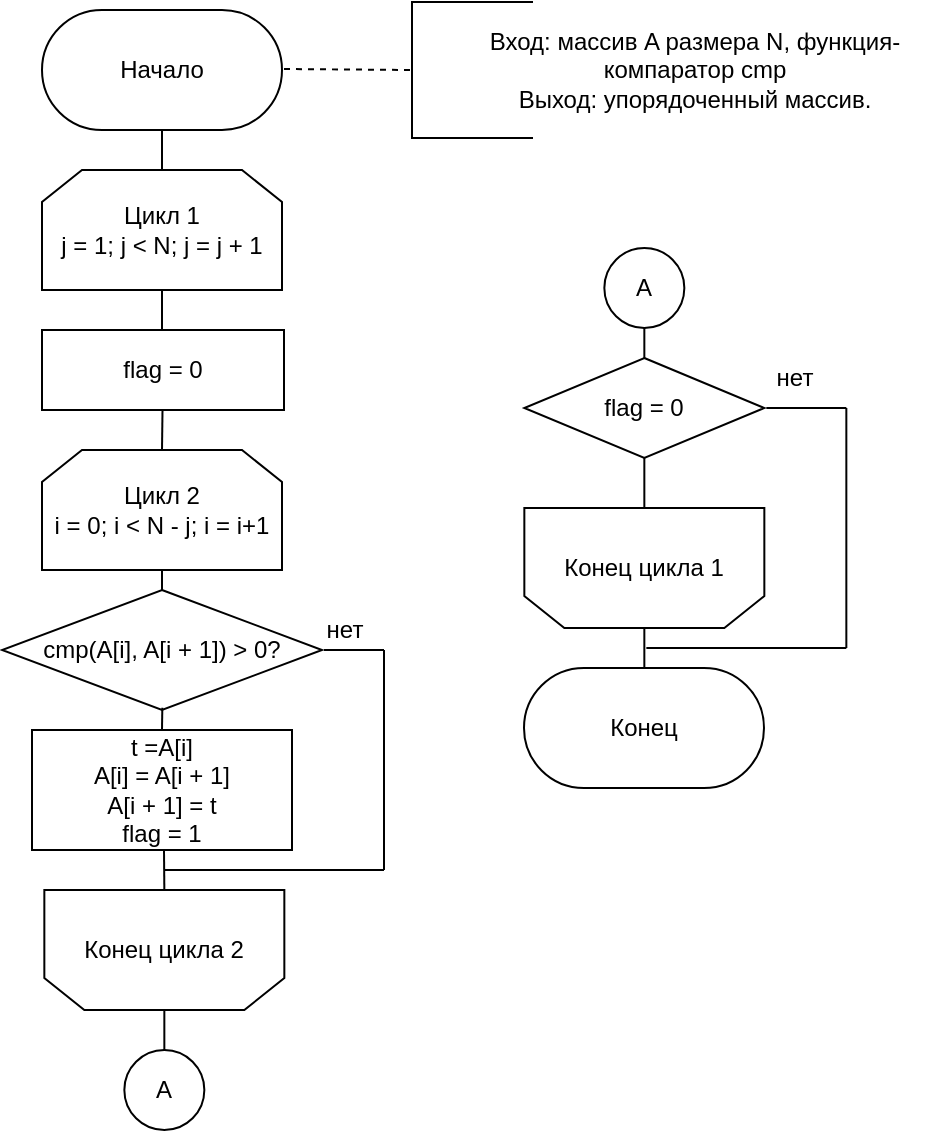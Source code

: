 <mxfile version="15.2.7" type="device"><diagram id="PKrw68s-FcHz-RrZCr9i" name="Page-1"><mxGraphModel dx="1048" dy="641" grid="1" gridSize="10" guides="1" tooltips="1" connect="1" arrows="1" fold="1" page="1" pageScale="1" pageWidth="827" pageHeight="1169" math="0" shadow="0"><root><mxCell id="0"/><mxCell id="1" parent="0"/><mxCell id="Gvd8Ezxa3fLg7O33Pl0G-1" value="Начало" style="rounded=1;whiteSpace=wrap;html=1;arcSize=50;" parent="1" vertex="1"><mxGeometry x="319" y="330" width="120" height="60" as="geometry"/></mxCell><mxCell id="Gvd8Ezxa3fLg7O33Pl0G-6" value="Вход: массив A размера N, функция-компаратор cmp&lt;br&gt;Выход: упорядоченный массив." style="text;html=1;strokeColor=none;fillColor=none;align=center;verticalAlign=middle;whiteSpace=wrap;rounded=0;" parent="1" vertex="1"><mxGeometry x="520" y="340" width="250.5" height="40" as="geometry"/></mxCell><mxCell id="Gvd8Ezxa3fLg7O33Pl0G-21" value="Цикл 1&lt;br&gt;j = 1; j &amp;lt; N; j = j + 1" style="shape=loopLimit;whiteSpace=wrap;html=1;" parent="1" vertex="1"><mxGeometry x="319" y="410" width="120" height="60" as="geometry"/></mxCell><mxCell id="Gvd8Ezxa3fLg7O33Pl0G-23" value="Цикл 2&lt;br&gt;i = 0; i &amp;lt; N - j; i = i+1" style="shape=loopLimit;whiteSpace=wrap;html=1;" parent="1" vertex="1"><mxGeometry x="319" y="550" width="120" height="60" as="geometry"/></mxCell><mxCell id="Gvd8Ezxa3fLg7O33Pl0G-24" value="" style="endArrow=none;html=1;" parent="1" edge="1"><mxGeometry width="50" height="50" relative="1" as="geometry"><mxPoint x="379" y="470" as="sourcePoint"/><mxPoint x="379" y="490" as="targetPoint"/></mxGeometry></mxCell><mxCell id="Gvd8Ezxa3fLg7O33Pl0G-34" value="" style="endArrow=none;html=1;" parent="1" edge="1"><mxGeometry width="50" height="50" relative="1" as="geometry"><mxPoint x="379" y="800" as="sourcePoint"/><mxPoint x="379" y="830" as="targetPoint"/></mxGeometry></mxCell><mxCell id="0_4maYhnPL10zYVSgDUe-3" value="" style="endArrow=none;html=1;entryX=0.5;entryY=1;entryDx=0;entryDy=0;exitX=0.5;exitY=0;exitDx=0;exitDy=0;" parent="1" source="Gvd8Ezxa3fLg7O33Pl0G-21" target="Gvd8Ezxa3fLg7O33Pl0G-1" edge="1"><mxGeometry width="50" height="50" relative="1" as="geometry"><mxPoint x="500" y="390" as="sourcePoint"/><mxPoint x="379" y="395" as="targetPoint"/></mxGeometry></mxCell><mxCell id="7Xwj2gsnW8v6YeENi7_U-1" value="Конец цикла 2" style="shape=loopLimit;whiteSpace=wrap;html=1;direction=west;" parent="1" vertex="1"><mxGeometry x="320.17" y="770" width="120" height="60" as="geometry"/></mxCell><mxCell id="7Xwj2gsnW8v6YeENi7_U-6" value="" style="shape=partialRectangle;whiteSpace=wrap;html=1;bottom=1;right=1;left=1;top=0;fillColor=none;routingCenterX=-0.5;rotation=90;" parent="1" vertex="1"><mxGeometry x="500" y="330" width="68" height="60" as="geometry"/></mxCell><mxCell id="7Xwj2gsnW8v6YeENi7_U-9" value="" style="endArrow=none;dashed=1;html=1;entryX=0.5;entryY=1;entryDx=0;entryDy=0;" parent="1" target="7Xwj2gsnW8v6YeENi7_U-6" edge="1"><mxGeometry width="50" height="50" relative="1" as="geometry"><mxPoint x="440" y="359.5" as="sourcePoint"/><mxPoint x="480" y="360" as="targetPoint"/></mxGeometry></mxCell><mxCell id="9delEhP6rtj-FSDuxbmw-2" value="сmp(A[i], A[i + 1]) &amp;gt; 0?" style="rhombus;whiteSpace=wrap;html=1;" parent="1" vertex="1"><mxGeometry x="299" y="620" width="160" height="60" as="geometry"/></mxCell><mxCell id="9delEhP6rtj-FSDuxbmw-3" value="&lt;div&gt;t =A[i]&lt;/div&gt;&lt;div&gt;A[i] = A[i + 1]&lt;/div&gt;&lt;div&gt;A[i + 1] = t&lt;br&gt;&lt;/div&gt;&lt;div&gt;flag = 1&lt;/div&gt;" style="rounded=0;whiteSpace=wrap;html=1;" parent="1" vertex="1"><mxGeometry x="314" y="690" width="130" height="60" as="geometry"/></mxCell><mxCell id="3LmspF7h4GIca9VuLEeH-1" value="flag = 0" style="rounded=0;whiteSpace=wrap;html=1;" parent="1" vertex="1"><mxGeometry x="319" y="490" width="121" height="40" as="geometry"/></mxCell><mxCell id="3LmspF7h4GIca9VuLEeH-30" value="" style="endArrow=none;html=1;entryX=0.5;entryY=0;entryDx=0;entryDy=0;exitX=0.5;exitY=0;exitDx=0;exitDy=0;" parent="1" target="7Xwj2gsnW8v6YeENi7_U-1" edge="1"><mxGeometry width="50" height="50" relative="1" as="geometry"><mxPoint x="380.17" y="850" as="sourcePoint"/><mxPoint x="449.17" y="820" as="targetPoint"/></mxGeometry></mxCell><mxCell id="3LmspF7h4GIca9VuLEeH-39" value="" style="endArrow=none;html=1;exitX=0.5;exitY=0;exitDx=0;exitDy=0;entryX=0.5;entryY=1;entryDx=0;entryDy=0;" parent="1" source="9delEhP6rtj-FSDuxbmw-2" target="Gvd8Ezxa3fLg7O33Pl0G-23" edge="1"><mxGeometry width="50" height="50" relative="1" as="geometry"><mxPoint x="340" y="620" as="sourcePoint"/><mxPoint x="390" y="570" as="targetPoint"/></mxGeometry></mxCell><mxCell id="3LmspF7h4GIca9VuLEeH-41" value="" style="endArrow=none;html=1;entryX=0.5;entryY=1;entryDx=0;entryDy=0;" parent="1" target="7Xwj2gsnW8v6YeENi7_U-1" edge="1"><mxGeometry width="50" height="50" relative="1" as="geometry"><mxPoint x="380" y="750" as="sourcePoint"/><mxPoint x="410" y="690" as="targetPoint"/></mxGeometry></mxCell><mxCell id="3LmspF7h4GIca9VuLEeH-42" value="" style="endArrow=none;html=1;entryX=0.5;entryY=0;entryDx=0;entryDy=0;" parent="1" source="3LmspF7h4GIca9VuLEeH-1" target="Gvd8Ezxa3fLg7O33Pl0G-23" edge="1"><mxGeometry width="50" height="50" relative="1" as="geometry"><mxPoint x="360" y="650" as="sourcePoint"/><mxPoint x="410" y="600" as="targetPoint"/></mxGeometry></mxCell><mxCell id="yK9RCgdiWWQEIuw8GYQG-1" value="" style="endArrow=none;html=1;entryX=0.501;entryY=0.981;entryDx=0;entryDy=0;entryPerimeter=0;exitX=0.5;exitY=0;exitDx=0;exitDy=0;" edge="1" parent="1" source="9delEhP6rtj-FSDuxbmw-3" target="9delEhP6rtj-FSDuxbmw-2"><mxGeometry width="50" height="50" relative="1" as="geometry"><mxPoint x="381" y="690" as="sourcePoint"/><mxPoint x="430" y="720" as="targetPoint"/></mxGeometry></mxCell><mxCell id="yK9RCgdiWWQEIuw8GYQG-2" value="" style="endArrow=none;html=1;" edge="1" parent="1"><mxGeometry width="50" height="50" relative="1" as="geometry"><mxPoint x="490" y="650" as="sourcePoint"/><mxPoint x="460" y="650" as="targetPoint"/></mxGeometry></mxCell><mxCell id="yK9RCgdiWWQEIuw8GYQG-3" value="" style="endArrow=none;html=1;" edge="1" parent="1"><mxGeometry width="50" height="50" relative="1" as="geometry"><mxPoint x="490" y="760" as="sourcePoint"/><mxPoint x="490" y="650" as="targetPoint"/></mxGeometry></mxCell><mxCell id="yK9RCgdiWWQEIuw8GYQG-4" value="" style="endArrow=none;html=1;" edge="1" parent="1"><mxGeometry width="50" height="50" relative="1" as="geometry"><mxPoint x="380" y="760" as="sourcePoint"/><mxPoint x="490" y="760" as="targetPoint"/></mxGeometry></mxCell><mxCell id="yK9RCgdiWWQEIuw8GYQG-5" value="нет" style="text;html=1;align=center;verticalAlign=middle;resizable=0;points=[];autosize=1;strokeColor=none;fillColor=none;" vertex="1" parent="1"><mxGeometry x="455" y="630" width="30" height="20" as="geometry"/></mxCell><mxCell id="yK9RCgdiWWQEIuw8GYQG-6" value="Конец цикла 1" style="shape=loopLimit;whiteSpace=wrap;html=1;direction=west;" vertex="1" parent="1"><mxGeometry x="560.17" y="579" width="120" height="60" as="geometry"/></mxCell><mxCell id="yK9RCgdiWWQEIuw8GYQG-7" value="" style="endArrow=none;html=1;entryX=0.5;entryY=0;entryDx=0;entryDy=0;exitX=0.5;exitY=0;exitDx=0;exitDy=0;" edge="1" parent="1" target="yK9RCgdiWWQEIuw8GYQG-6"><mxGeometry width="50" height="50" relative="1" as="geometry"><mxPoint x="620.17" y="678" as="sourcePoint"/><mxPoint x="621.67" y="803" as="targetPoint"/></mxGeometry></mxCell><mxCell id="yK9RCgdiWWQEIuw8GYQG-8" value="Конец" style="rounded=1;whiteSpace=wrap;html=1;arcSize=50;" vertex="1" parent="1"><mxGeometry x="560" y="659" width="120" height="60" as="geometry"/></mxCell><mxCell id="yK9RCgdiWWQEIuw8GYQG-9" value="flag = 0" style="rhombus;whiteSpace=wrap;html=1;" vertex="1" parent="1"><mxGeometry x="560.17" y="504" width="120" height="50" as="geometry"/></mxCell><mxCell id="yK9RCgdiWWQEIuw8GYQG-10" value="" style="endArrow=none;html=1;" edge="1" parent="1"><mxGeometry width="50" height="50" relative="1" as="geometry"><mxPoint x="721.17" y="529" as="sourcePoint"/><mxPoint x="721.17" y="649" as="targetPoint"/></mxGeometry></mxCell><mxCell id="yK9RCgdiWWQEIuw8GYQG-12" value="" style="endArrow=none;html=1;" edge="1" parent="1"><mxGeometry width="50" height="50" relative="1" as="geometry"><mxPoint x="721.17" y="649" as="sourcePoint"/><mxPoint x="621.17" y="649" as="targetPoint"/></mxGeometry></mxCell><mxCell id="yK9RCgdiWWQEIuw8GYQG-14" value="" style="endArrow=none;html=1;" edge="1" parent="1"><mxGeometry width="50" height="50" relative="1" as="geometry"><mxPoint x="681.17" y="529" as="sourcePoint"/><mxPoint x="721.17" y="529" as="targetPoint"/></mxGeometry></mxCell><mxCell id="yK9RCgdiWWQEIuw8GYQG-15" value="" style="endArrow=none;html=1;entryX=0.5;entryY=1;entryDx=0;entryDy=0;" edge="1" parent="1" source="yK9RCgdiWWQEIuw8GYQG-6" target="yK9RCgdiWWQEIuw8GYQG-9"><mxGeometry width="50" height="50" relative="1" as="geometry"><mxPoint x="571.17" y="609" as="sourcePoint"/><mxPoint x="621.17" y="559" as="targetPoint"/></mxGeometry></mxCell><mxCell id="yK9RCgdiWWQEIuw8GYQG-16" value="A" style="ellipse;whiteSpace=wrap;html=1;aspect=fixed;" vertex="1" parent="1"><mxGeometry x="360.17" y="850" width="40" height="40" as="geometry"/></mxCell><mxCell id="yK9RCgdiWWQEIuw8GYQG-17" value="A" style="ellipse;whiteSpace=wrap;html=1;aspect=fixed;" vertex="1" parent="1"><mxGeometry x="600.17" y="449" width="40" height="40" as="geometry"/></mxCell><mxCell id="yK9RCgdiWWQEIuw8GYQG-18" value="" style="endArrow=none;html=1;entryX=0.5;entryY=1;entryDx=0;entryDy=0;exitX=0.5;exitY=0;exitDx=0;exitDy=0;" edge="1" parent="1" source="yK9RCgdiWWQEIuw8GYQG-9" target="yK9RCgdiWWQEIuw8GYQG-17"><mxGeometry width="50" height="50" relative="1" as="geometry"><mxPoint x="571.17" y="579" as="sourcePoint"/><mxPoint x="621.17" y="529" as="targetPoint"/></mxGeometry></mxCell><mxCell id="yK9RCgdiWWQEIuw8GYQG-19" value="нет" style="text;html=1;align=center;verticalAlign=middle;resizable=0;points=[];autosize=1;strokeColor=none;fillColor=none;" vertex="1" parent="1"><mxGeometry x="680.17" y="504" width="30" height="20" as="geometry"/></mxCell></root></mxGraphModel></diagram></mxfile>